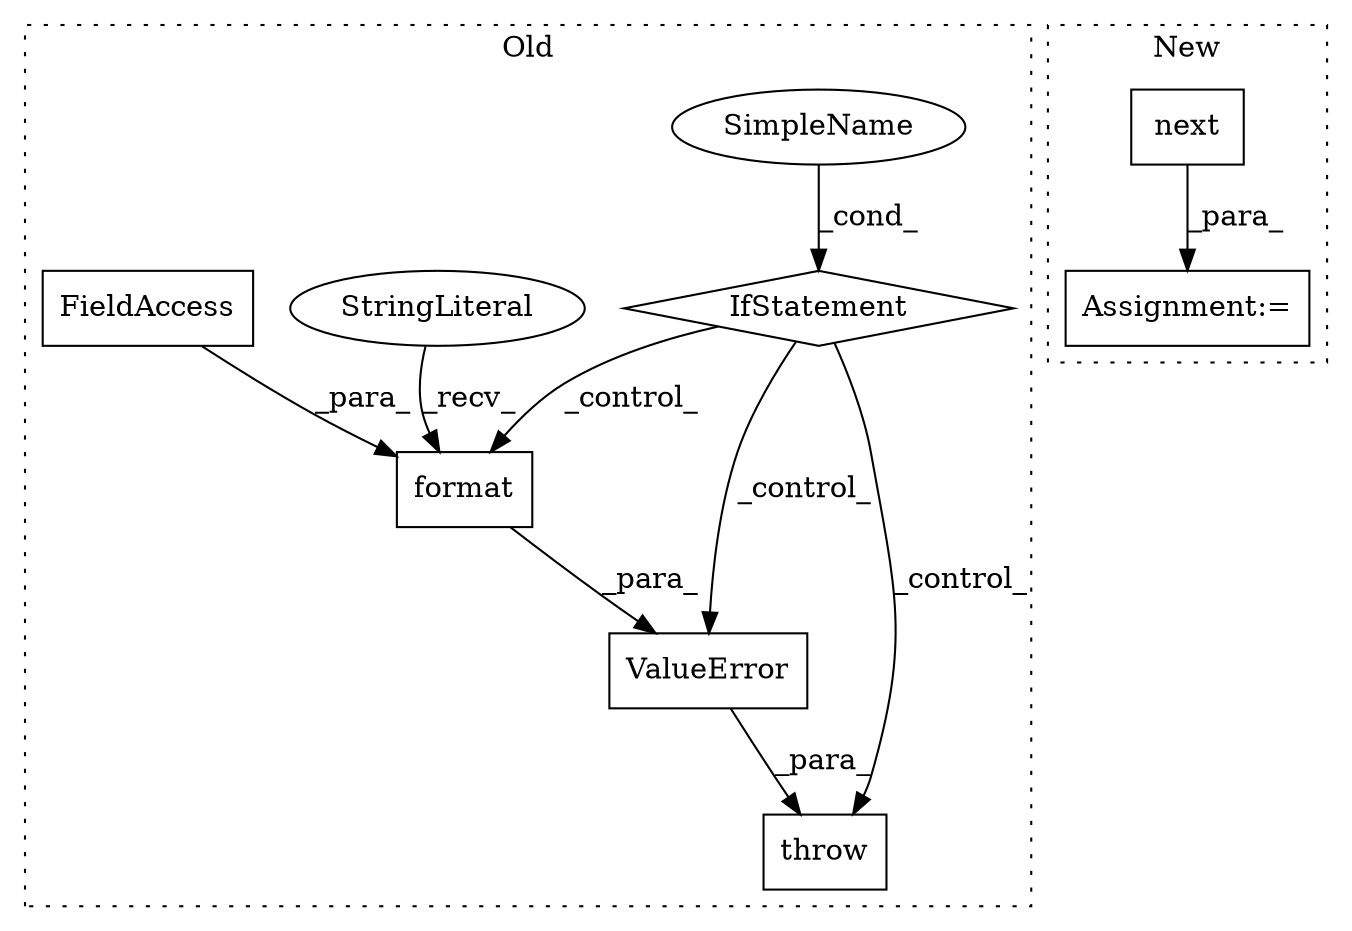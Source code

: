 digraph G {
subgraph cluster0 {
1 [label="format" a="32" s="5235,5277" l="7,1" shape="box"];
3 [label="StringLiteral" a="45" s="5203" l="31" shape="ellipse"];
5 [label="IfStatement" a="25" s="5111,5176" l="8,2" shape="diamond"];
6 [label="SimpleName" a="42" s="" l="" shape="ellipse"];
7 [label="throw" a="53" s="5186" l="6" shape="box"];
8 [label="FieldAccess" a="22" s="5260" l="17" shape="box"];
9 [label="ValueError" a="32" s="5192,5278" l="11,1" shape="box"];
label = "Old";
style="dotted";
}
subgraph cluster1 {
2 [label="next" a="32" s="5626,5657" l="5,1" shape="box"];
4 [label="Assignment:=" a="7" s="5624" l="2" shape="box"];
label = "New";
style="dotted";
}
1 -> 9 [label="_para_"];
2 -> 4 [label="_para_"];
3 -> 1 [label="_recv_"];
5 -> 7 [label="_control_"];
5 -> 9 [label="_control_"];
5 -> 1 [label="_control_"];
6 -> 5 [label="_cond_"];
8 -> 1 [label="_para_"];
9 -> 7 [label="_para_"];
}